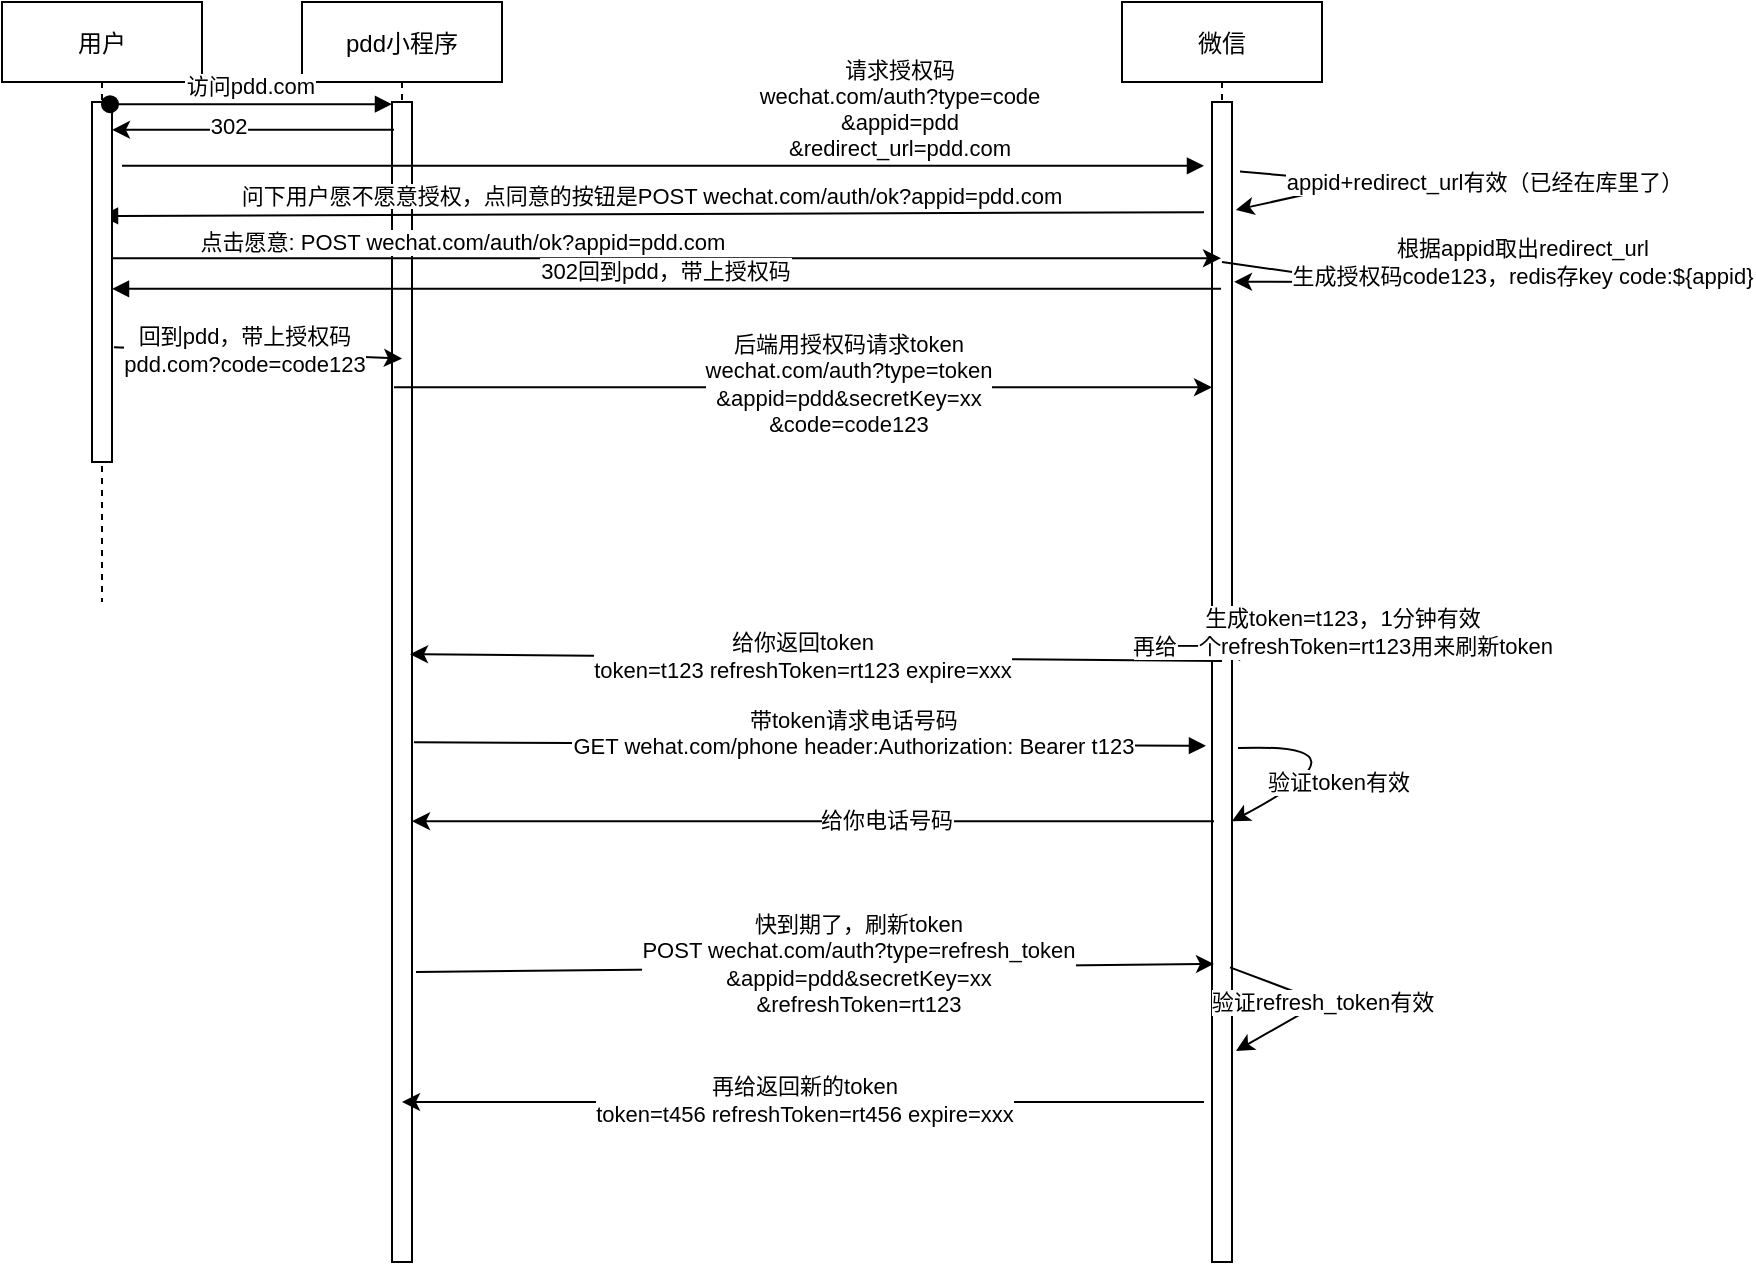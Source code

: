 <mxfile version="13.4.0" type="github">
  <diagram id="kgpKYQtTHZ0yAKxKKP6v" name="Page-1">
    <mxGraphModel dx="3156" dy="1154" grid="1" gridSize="10" guides="1" tooltips="1" connect="1" arrows="1" fold="1" page="1" pageScale="1" pageWidth="850" pageHeight="1100" math="0" shadow="0">
      <root>
        <mxCell id="0" />
        <mxCell id="1" parent="0" />
        <mxCell id="3nuBFxr9cyL0pnOWT2aG-1" value="pdd小程序" style="shape=umlLifeline;perimeter=lifelinePerimeter;container=1;collapsible=0;recursiveResize=0;rounded=0;shadow=0;strokeWidth=1;" parent="1" vertex="1">
          <mxGeometry x="120" y="80" width="100" height="630" as="geometry" />
        </mxCell>
        <mxCell id="3nuBFxr9cyL0pnOWT2aG-2" value="" style="points=[];perimeter=orthogonalPerimeter;rounded=0;shadow=0;strokeWidth=1;" parent="3nuBFxr9cyL0pnOWT2aG-1" vertex="1">
          <mxGeometry x="45" y="50" width="10" height="580" as="geometry" />
        </mxCell>
        <mxCell id="3nuBFxr9cyL0pnOWT2aG-5" value="微信" style="shape=umlLifeline;perimeter=lifelinePerimeter;container=1;collapsible=0;recursiveResize=0;rounded=0;shadow=0;strokeWidth=1;" parent="1" vertex="1">
          <mxGeometry x="530" y="80" width="100" height="630" as="geometry" />
        </mxCell>
        <mxCell id="3nuBFxr9cyL0pnOWT2aG-6" value="" style="points=[];perimeter=orthogonalPerimeter;rounded=0;shadow=0;strokeWidth=1;" parent="3nuBFxr9cyL0pnOWT2aG-5" vertex="1">
          <mxGeometry x="45" y="50" width="10" height="580" as="geometry" />
        </mxCell>
        <mxCell id="aFgjdF3cAKlBIOMiIda9-23" value="" style="endArrow=classic;html=1;exitX=1.3;exitY=0.557;exitDx=0;exitDy=0;exitPerimeter=0;entryX=1;entryY=0.62;entryDx=0;entryDy=0;entryPerimeter=0;edgeStyle=orthogonalEdgeStyle;curved=1;" parent="3nuBFxr9cyL0pnOWT2aG-5" source="3nuBFxr9cyL0pnOWT2aG-6" target="3nuBFxr9cyL0pnOWT2aG-6" edge="1">
          <mxGeometry width="50" height="50" relative="1" as="geometry">
            <mxPoint x="170" y="240" as="sourcePoint" />
            <mxPoint x="60" y="217" as="targetPoint" />
            <Array as="points">
              <mxPoint x="130" y="370" />
            </Array>
          </mxGeometry>
        </mxCell>
        <mxCell id="aFgjdF3cAKlBIOMiIda9-24" value="验证token有效" style="edgeLabel;html=1;align=center;verticalAlign=middle;resizable=0;points=[];" parent="aFgjdF3cAKlBIOMiIda9-23" vertex="1" connectable="0">
          <mxGeometry x="-0.137" y="-6" relative="1" as="geometry">
            <mxPoint x="-18.04" y="13.59" as="offset" />
          </mxGeometry>
        </mxCell>
        <mxCell id="aFgjdF3cAKlBIOMiIda9-39" value="" style="endArrow=classic;html=1;entryX=1.1;entryY=0.155;entryDx=0;entryDy=0;entryPerimeter=0;" parent="3nuBFxr9cyL0pnOWT2aG-5" target="3nuBFxr9cyL0pnOWT2aG-6" edge="1">
          <mxGeometry width="50" height="50" relative="1" as="geometry">
            <mxPoint x="50" y="130" as="sourcePoint" />
            <mxPoint x="160" y="100" as="targetPoint" />
            <Array as="points">
              <mxPoint x="120" y="140" />
            </Array>
          </mxGeometry>
        </mxCell>
        <mxCell id="aFgjdF3cAKlBIOMiIda9-40" value="根据appid取出redirect_url&lt;br&gt;生成授权码code123，redis存key code:${appid}" style="edgeLabel;html=1;align=center;verticalAlign=middle;resizable=0;points=[];" parent="aFgjdF3cAKlBIOMiIda9-39" vertex="1" connectable="0">
          <mxGeometry x="-0.286" y="2" relative="1" as="geometry">
            <mxPoint x="102.2" y="-4.81" as="offset" />
          </mxGeometry>
        </mxCell>
        <mxCell id="aFgjdF3cAKlBIOMiIda9-47" value="验证refresh_token有效" style="endArrow=classic;html=1;exitX=0.9;exitY=0.746;exitDx=0;exitDy=0;exitPerimeter=0;entryX=1.2;entryY=0.818;entryDx=0;entryDy=0;entryPerimeter=0;elbow=horizontal;" parent="3nuBFxr9cyL0pnOWT2aG-5" source="3nuBFxr9cyL0pnOWT2aG-6" target="3nuBFxr9cyL0pnOWT2aG-6" edge="1">
          <mxGeometry width="50" height="50" relative="1" as="geometry">
            <mxPoint x="50" y="540" as="sourcePoint" />
            <mxPoint x="100" y="490" as="targetPoint" />
            <Array as="points">
              <mxPoint x="100" y="500" />
            </Array>
          </mxGeometry>
        </mxCell>
        <mxCell id="aFgjdF3cAKlBIOMiIda9-50" value="" style="endArrow=classic;html=1;exitX=1.4;exitY=0.06;exitDx=0;exitDy=0;exitPerimeter=0;entryX=1.2;entryY=0.093;entryDx=0;entryDy=0;entryPerimeter=0;" parent="3nuBFxr9cyL0pnOWT2aG-5" source="3nuBFxr9cyL0pnOWT2aG-6" target="3nuBFxr9cyL0pnOWT2aG-6" edge="1">
          <mxGeometry width="50" height="50" relative="1" as="geometry">
            <mxPoint x="100" y="120" as="sourcePoint" />
            <mxPoint x="150" y="70" as="targetPoint" />
            <Array as="points">
              <mxPoint x="120" y="90" />
            </Array>
          </mxGeometry>
        </mxCell>
        <mxCell id="aFgjdF3cAKlBIOMiIda9-51" value="appid+redirect_url有效（已经在库里了）" style="edgeLabel;html=1;align=center;verticalAlign=middle;resizable=0;points=[];" parent="aFgjdF3cAKlBIOMiIda9-50" vertex="1" connectable="0">
          <mxGeometry x="-0.294" y="1" relative="1" as="geometry">
            <mxPoint x="77.07" y="2.46" as="offset" />
          </mxGeometry>
        </mxCell>
        <mxCell id="3nuBFxr9cyL0pnOWT2aG-8" value="请求授权码&#xa;wechat.com/auth?type=code&#xa;&amp;appid=pdd&#xa;&amp;redirect_url=pdd.com" style="verticalAlign=bottom;endArrow=block;entryX=-0.4;entryY=0.055;shadow=0;strokeWidth=1;exitX=1.5;exitY=0.177;exitDx=0;exitDy=0;exitPerimeter=0;entryDx=0;entryDy=0;entryPerimeter=0;" parent="1" source="aFgjdF3cAKlBIOMiIda9-2" target="3nuBFxr9cyL0pnOWT2aG-6" edge="1">
          <mxGeometry x="0.439" relative="1" as="geometry">
            <mxPoint x="275" y="160" as="sourcePoint" />
            <mxPoint as="offset" />
          </mxGeometry>
        </mxCell>
        <mxCell id="3nuBFxr9cyL0pnOWT2aG-9" value="问下用户愿不愿意授权，点同意的按钮是POST wechat.com/auth/ok?appid=pdd.com" style="verticalAlign=bottom;endArrow=block;shadow=0;strokeWidth=1;exitX=-0.4;exitY=0.095;exitDx=0;exitDy=0;exitPerimeter=0;" parent="1" source="3nuBFxr9cyL0pnOWT2aG-6" edge="1">
          <mxGeometry relative="1" as="geometry">
            <mxPoint x="345" y="187" as="sourcePoint" />
            <mxPoint x="19.5" y="187" as="targetPoint" />
          </mxGeometry>
        </mxCell>
        <mxCell id="aFgjdF3cAKlBIOMiIda9-1" value="用户" style="shape=umlLifeline;perimeter=lifelinePerimeter;container=1;collapsible=0;recursiveResize=0;rounded=0;shadow=0;strokeWidth=1;" parent="1" vertex="1">
          <mxGeometry x="-30" y="80" width="100" height="300" as="geometry" />
        </mxCell>
        <mxCell id="aFgjdF3cAKlBIOMiIda9-2" value="" style="points=[];perimeter=orthogonalPerimeter;rounded=0;shadow=0;strokeWidth=1;" parent="aFgjdF3cAKlBIOMiIda9-1" vertex="1">
          <mxGeometry x="45" y="50" width="10" height="180" as="geometry" />
        </mxCell>
        <mxCell id="3nuBFxr9cyL0pnOWT2aG-3" value="访问pdd.com" style="verticalAlign=bottom;startArrow=oval;endArrow=block;startSize=8;shadow=0;strokeWidth=1;exitX=0.9;exitY=0.006;exitDx=0;exitDy=0;exitPerimeter=0;" parent="1" source="aFgjdF3cAKlBIOMiIda9-2" target="3nuBFxr9cyL0pnOWT2aG-2" edge="1">
          <mxGeometry relative="1" as="geometry">
            <mxPoint x="105" y="150" as="sourcePoint" />
          </mxGeometry>
        </mxCell>
        <mxCell id="aFgjdF3cAKlBIOMiIda9-9" value="" style="endArrow=classic;html=1;exitX=1;exitY=0.513;exitDx=0;exitDy=0;exitPerimeter=0;" parent="1" target="3nuBFxr9cyL0pnOWT2aG-5" edge="1">
          <mxGeometry width="50" height="50" relative="1" as="geometry">
            <mxPoint x="25" y="208.08" as="sourcePoint" />
            <mxPoint x="349.5" y="208.08" as="targetPoint" />
          </mxGeometry>
        </mxCell>
        <mxCell id="aFgjdF3cAKlBIOMiIda9-10" value="点击愿意: POST wechat.com/auth/ok?appid=pdd.com" style="edgeLabel;html=1;align=center;verticalAlign=middle;resizable=0;points=[];" parent="aFgjdF3cAKlBIOMiIda9-9" vertex="1" connectable="0">
          <mxGeometry x="0.227" y="2" relative="1" as="geometry">
            <mxPoint x="-165" y="-6.08" as="offset" />
          </mxGeometry>
        </mxCell>
        <mxCell id="aFgjdF3cAKlBIOMiIda9-11" value="" style="endArrow=classic;html=1;entryX=0.9;entryY=0.476;entryDx=0;entryDy=0;entryPerimeter=0;exitX=0.5;exitY=0.482;exitDx=0;exitDy=0;exitPerimeter=0;" parent="1" source="3nuBFxr9cyL0pnOWT2aG-6" edge="1" target="3nuBFxr9cyL0pnOWT2aG-2">
          <mxGeometry width="50" height="50" relative="1" as="geometry">
            <mxPoint x="343" y="420.0" as="sourcePoint" />
            <mxPoint x="175" y="420.0" as="targetPoint" />
          </mxGeometry>
        </mxCell>
        <mxCell id="aFgjdF3cAKlBIOMiIda9-12" value="给你返回token&lt;br&gt;token=t123 refreshToken=rt123 expire=xxx" style="edgeLabel;html=1;align=center;verticalAlign=middle;resizable=0;points=[];" parent="aFgjdF3cAKlBIOMiIda9-11" vertex="1" connectable="0">
          <mxGeometry x="-0.179" y="-1" relative="1" as="geometry">
            <mxPoint x="-44" as="offset" />
          </mxGeometry>
        </mxCell>
        <mxCell id="aFgjdF3cAKlBIOMiIda9-13" value="" style="endArrow=classic;html=1;" parent="1" source="3nuBFxr9cyL0pnOWT2aG-5" target="3nuBFxr9cyL0pnOWT2aG-5" edge="1">
          <mxGeometry width="50" height="50" relative="1" as="geometry">
            <mxPoint x="460" y="280" as="sourcePoint" />
            <mxPoint x="510" y="230" as="targetPoint" />
          </mxGeometry>
        </mxCell>
        <mxCell id="aFgjdF3cAKlBIOMiIda9-14" value="生成token=t123，1分钟有效&lt;br&gt;再给一个refreshToken=rt123用来刷新token" style="edgeLabel;html=1;align=center;verticalAlign=middle;resizable=0;points=[];" parent="aFgjdF3cAKlBIOMiIda9-13" vertex="1" connectable="0">
          <mxGeometry x="-0.137" y="-6" relative="1" as="geometry">
            <mxPoint x="-9.5" y="4" as="offset" />
          </mxGeometry>
        </mxCell>
        <mxCell id="aFgjdF3cAKlBIOMiIda9-15" value="带token请求电话号码&#xa;GET wehat.com/phone header:Authorization: Bearer t123" style="verticalAlign=bottom;endArrow=block;entryX=-0.3;entryY=0.555;shadow=0;strokeWidth=1;entryDx=0;entryDy=0;entryPerimeter=0;exitX=1.1;exitY=0.552;exitDx=0;exitDy=0;exitPerimeter=0;" parent="1" target="3nuBFxr9cyL0pnOWT2aG-6" edge="1" source="3nuBFxr9cyL0pnOWT2aG-2">
          <mxGeometry x="0.111" y="-10" relative="1" as="geometry">
            <mxPoint x="170" y="460" as="sourcePoint" />
            <mxPoint x="350" y="460.0" as="targetPoint" />
            <mxPoint as="offset" />
          </mxGeometry>
        </mxCell>
        <mxCell id="aFgjdF3cAKlBIOMiIda9-25" value="" style="endArrow=classic;html=1;exitX=0.1;exitY=0.62;exitDx=0;exitDy=0;exitPerimeter=0;" parent="1" source="3nuBFxr9cyL0pnOWT2aG-6" target="3nuBFxr9cyL0pnOWT2aG-2" edge="1">
          <mxGeometry width="50" height="50" relative="1" as="geometry">
            <mxPoint x="353" y="251.08" as="sourcePoint" />
            <mxPoint x="185" y="251.08" as="targetPoint" />
          </mxGeometry>
        </mxCell>
        <mxCell id="aFgjdF3cAKlBIOMiIda9-26" value="给你电话号码" style="edgeLabel;html=1;align=center;verticalAlign=middle;resizable=0;points=[];" parent="aFgjdF3cAKlBIOMiIda9-25" vertex="1" connectable="0">
          <mxGeometry x="-0.179" y="-1" relative="1" as="geometry">
            <mxPoint as="offset" />
          </mxGeometry>
        </mxCell>
        <mxCell id="aFgjdF3cAKlBIOMiIda9-36" value="302回到pdd，带上授权码" style="verticalAlign=bottom;endArrow=block;shadow=0;strokeWidth=1;entryX=1;entryY=0.519;entryDx=0;entryDy=0;entryPerimeter=0;" parent="1" source="3nuBFxr9cyL0pnOWT2aG-5" target="aFgjdF3cAKlBIOMiIda9-2" edge="1">
          <mxGeometry relative="1" as="geometry">
            <mxPoint x="355" y="197" as="sourcePoint" />
            <mxPoint x="29.5" y="197" as="targetPoint" />
          </mxGeometry>
        </mxCell>
        <mxCell id="aFgjdF3cAKlBIOMiIda9-41" value="" style="endArrow=classic;html=1;exitX=1.1;exitY=0.681;exitDx=0;exitDy=0;exitPerimeter=0;entryX=0.5;entryY=0.283;entryDx=0;entryDy=0;entryPerimeter=0;" parent="1" source="aFgjdF3cAKlBIOMiIda9-2" target="3nuBFxr9cyL0pnOWT2aG-1" edge="1">
          <mxGeometry width="50" height="50" relative="1" as="geometry">
            <mxPoint x="35" y="218.08" as="sourcePoint" />
            <mxPoint x="359.5" y="218.08" as="targetPoint" />
          </mxGeometry>
        </mxCell>
        <mxCell id="aFgjdF3cAKlBIOMiIda9-42" value="回到pdd，带上授权码&lt;br&gt;pdd.com?code=code123" style="edgeLabel;html=1;align=center;verticalAlign=middle;resizable=0;points=[];" parent="aFgjdF3cAKlBIOMiIda9-41" vertex="1" connectable="0">
          <mxGeometry x="0.227" y="2" relative="1" as="geometry">
            <mxPoint x="-23.99" as="offset" />
          </mxGeometry>
        </mxCell>
        <mxCell id="aFgjdF3cAKlBIOMiIda9-43" value="" style="endArrow=classic;html=1;exitX=0.1;exitY=0.246;exitDx=0;exitDy=0;exitPerimeter=0;entryX=0;entryY=0.246;entryDx=0;entryDy=0;entryPerimeter=0;" parent="1" source="3nuBFxr9cyL0pnOWT2aG-2" target="3nuBFxr9cyL0pnOWT2aG-6" edge="1">
          <mxGeometry width="50" height="50" relative="1" as="geometry">
            <mxPoint x="180" y="290.67" as="sourcePoint" />
            <mxPoint x="310" y="290" as="targetPoint" />
          </mxGeometry>
        </mxCell>
        <mxCell id="aFgjdF3cAKlBIOMiIda9-44" value="后端用授权码请求token&lt;br&gt;wechat.com/auth?type=token&lt;br&gt;&amp;amp;appid=pdd&amp;amp;secretKey=xx&lt;br&gt;&amp;amp;code=code123" style="edgeLabel;html=1;align=center;verticalAlign=middle;resizable=0;points=[];" parent="aFgjdF3cAKlBIOMiIda9-43" vertex="1" connectable="0">
          <mxGeometry x="0.227" y="2" relative="1" as="geometry">
            <mxPoint x="-23.99" as="offset" />
          </mxGeometry>
        </mxCell>
        <mxCell id="aFgjdF3cAKlBIOMiIda9-45" value="" style="endArrow=classic;html=1;exitX=1.2;exitY=0.75;exitDx=0;exitDy=0;exitPerimeter=0;entryX=0.1;entryY=0.743;entryDx=0;entryDy=0;entryPerimeter=0;" parent="1" source="3nuBFxr9cyL0pnOWT2aG-2" target="3nuBFxr9cyL0pnOWT2aG-6" edge="1">
          <mxGeometry width="50" height="50" relative="1" as="geometry">
            <mxPoint x="176" y="297.76" as="sourcePoint" />
            <mxPoint x="585" y="297.76" as="targetPoint" />
          </mxGeometry>
        </mxCell>
        <mxCell id="aFgjdF3cAKlBIOMiIda9-46" value="快到期了，刷新token&lt;br&gt;POST wechat.com/auth?type=refresh_token&lt;br&gt;&amp;amp;appid=pdd&amp;amp;secretKey=xx&lt;br&gt;&amp;amp;refreshToken=rt123" style="edgeLabel;html=1;align=center;verticalAlign=middle;resizable=0;points=[];" parent="aFgjdF3cAKlBIOMiIda9-45" vertex="1" connectable="0">
          <mxGeometry x="0.227" y="2" relative="1" as="geometry">
            <mxPoint x="-23.99" as="offset" />
          </mxGeometry>
        </mxCell>
        <mxCell id="aFgjdF3cAKlBIOMiIda9-48" value="" style="endArrow=classic;html=1;exitX=0.1;exitY=0.62;exitDx=0;exitDy=0;exitPerimeter=0;" parent="1" edge="1">
          <mxGeometry width="50" height="50" relative="1" as="geometry">
            <mxPoint x="571" y="630" as="sourcePoint" />
            <mxPoint x="170" y="630" as="targetPoint" />
          </mxGeometry>
        </mxCell>
        <mxCell id="aFgjdF3cAKlBIOMiIda9-49" value="再给返回新的token&lt;br&gt;token=t456 refreshToken=rt456 expire=xxx" style="edgeLabel;html=1;align=center;verticalAlign=middle;resizable=0;points=[];" parent="aFgjdF3cAKlBIOMiIda9-48" vertex="1" connectable="0">
          <mxGeometry x="-0.179" y="-1" relative="1" as="geometry">
            <mxPoint x="-36" as="offset" />
          </mxGeometry>
        </mxCell>
        <mxCell id="aFgjdF3cAKlBIOMiIda9-53" value="" style="endArrow=classic;html=1;exitX=0.1;exitY=0.024;exitDx=0;exitDy=0;exitPerimeter=0;" parent="1" source="3nuBFxr9cyL0pnOWT2aG-2" target="aFgjdF3cAKlBIOMiIda9-2" edge="1">
          <mxGeometry width="50" height="50" relative="1" as="geometry">
            <mxPoint x="-140" y="240" as="sourcePoint" />
            <mxPoint x="-90" y="190" as="targetPoint" />
          </mxGeometry>
        </mxCell>
        <mxCell id="aFgjdF3cAKlBIOMiIda9-54" value="302" style="edgeLabel;html=1;align=center;verticalAlign=middle;resizable=0;points=[];" parent="aFgjdF3cAKlBIOMiIda9-53" vertex="1" connectable="0">
          <mxGeometry x="0.176" y="-2" relative="1" as="geometry">
            <mxPoint as="offset" />
          </mxGeometry>
        </mxCell>
      </root>
    </mxGraphModel>
  </diagram>
</mxfile>
